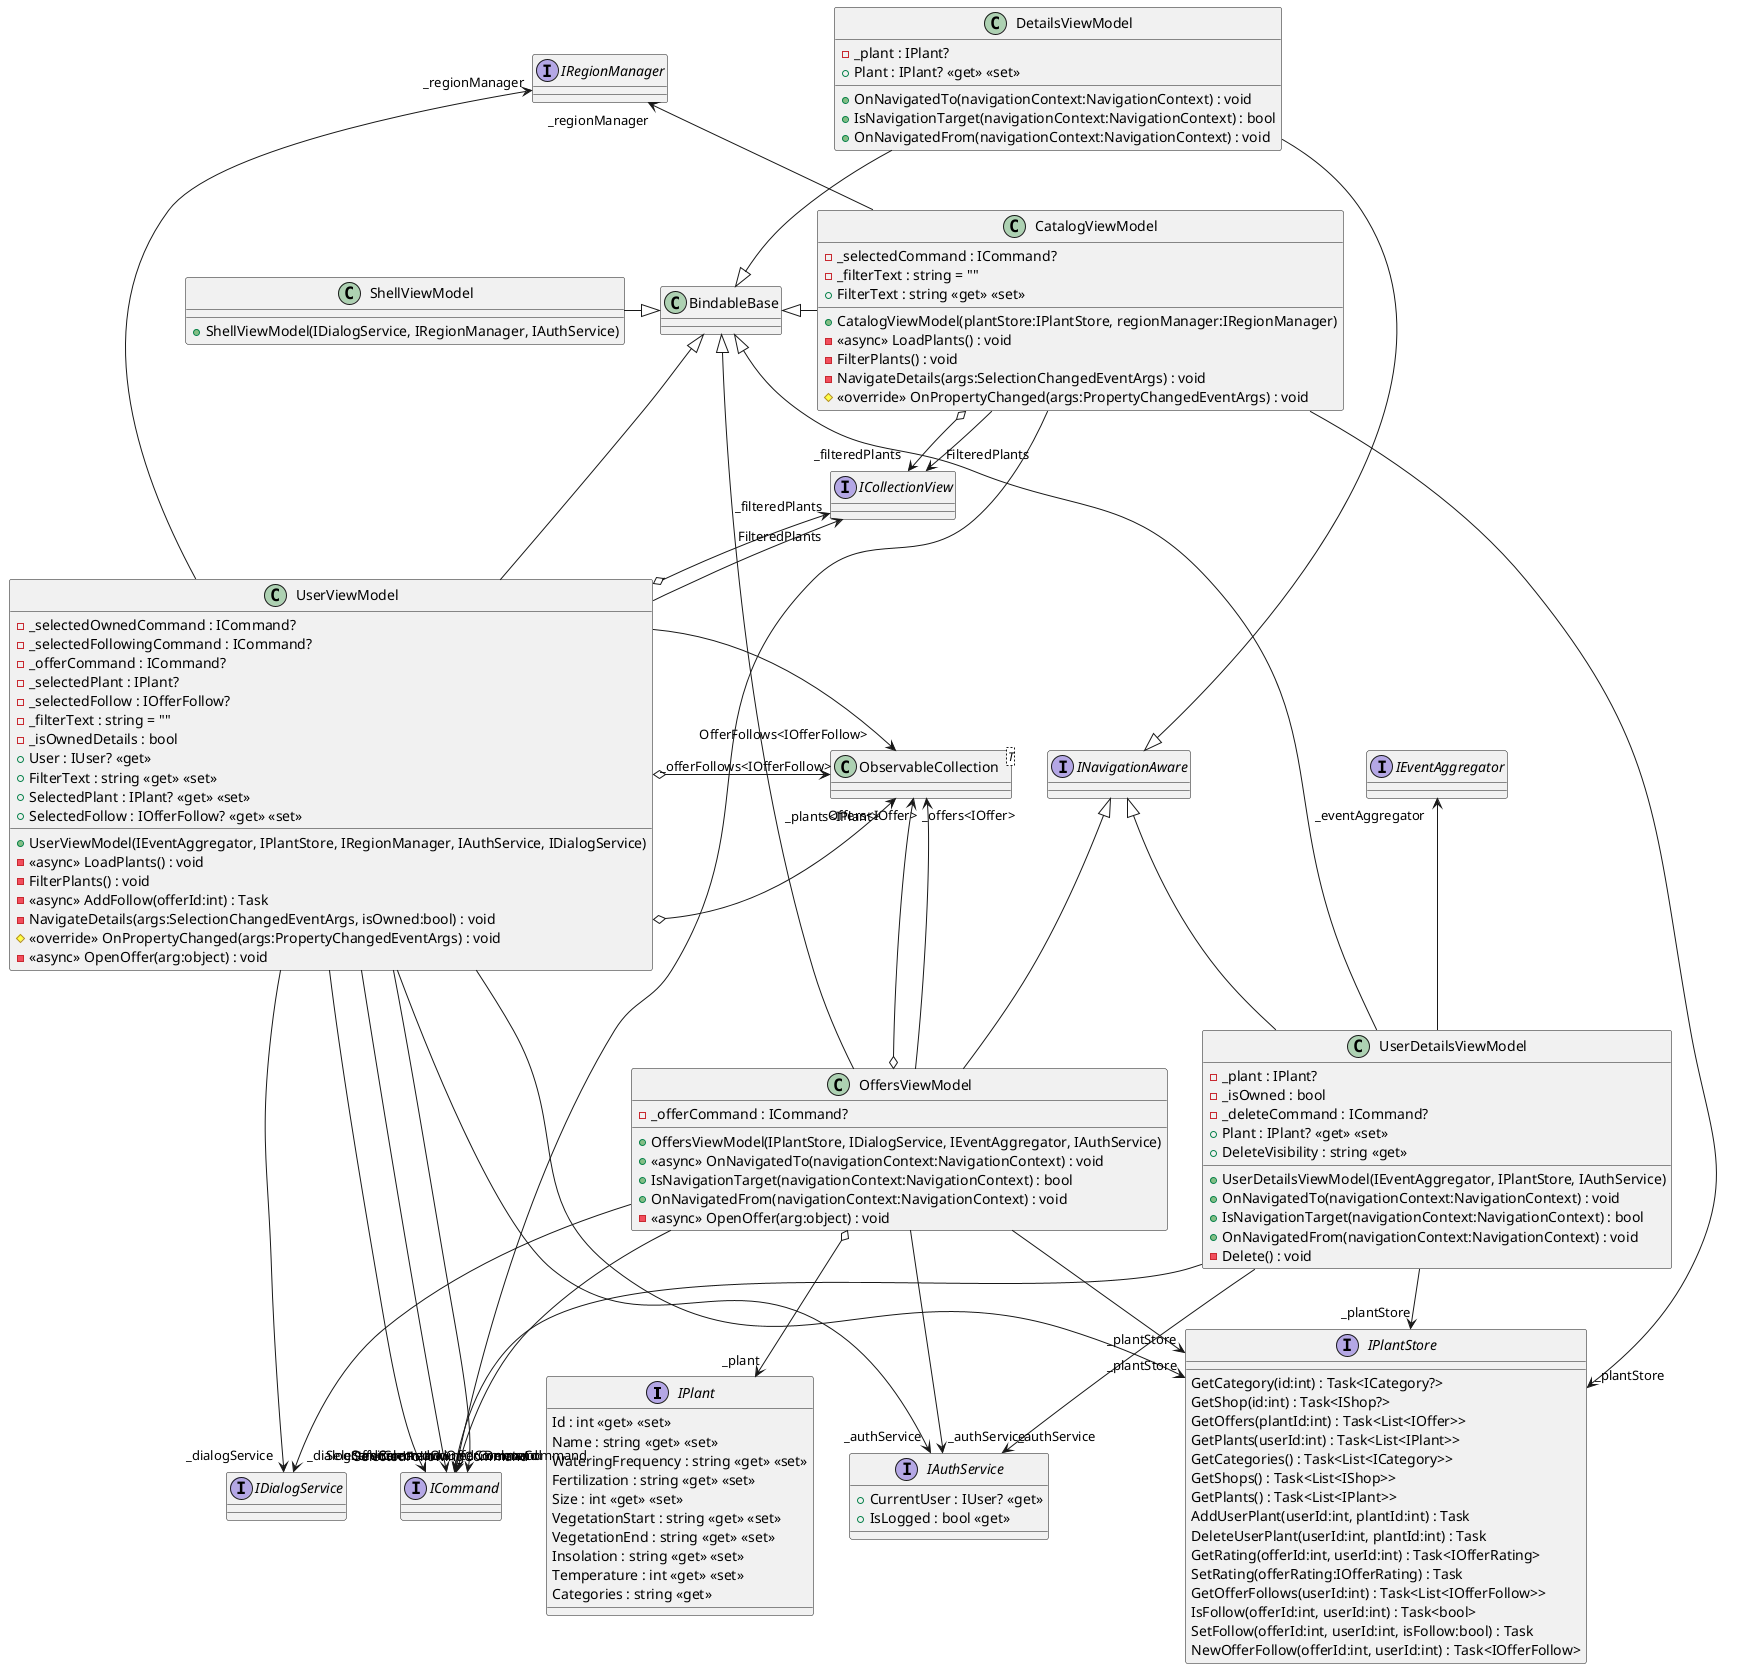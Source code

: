 @startuml
interface IPlant {
    Id : int <<get>> <<set>>
    Name : string <<get>> <<set>>
    WateringFrequency : string <<get>> <<set>>
    Fertilization : string <<get>> <<set>>
    Size : int <<get>> <<set>>
    VegetationStart : string <<get>> <<set>>
    VegetationEnd : string <<get>> <<set>>
    Insolation : string <<get>> <<set>>
    Temperature : int <<get>> <<set>>
    Categories : string <<get>>
}
interface IAuthService {
    + CurrentUser : IUser? <<get>>
    + IsLogged : bool <<get>>
}
class CatalogViewModel {
    - _selectedCommand : ICommand?
    - _filterText : string = ""
    + FilterText : string <<get>> <<set>>
    + CatalogViewModel(plantStore:IPlantStore, regionManager:IRegionManager)
    - <<async>> LoadPlants() : void
    - FilterPlants() : void
    - NavigateDetails(args:SelectionChangedEventArgs) : void
    # <<override>> OnPropertyChanged(args:PropertyChangedEventArgs) : void
}
BindableBase <|-r- CatalogViewModel
CatalogViewModel --> "_plantStore" IPlantStore
CatalogViewModel -u-> "_regionManager" IRegionManager
CatalogViewModel o-d-> "_filteredPlants" ICollectionView
CatalogViewModel -d-> "FilteredPlants" ICollectionView
CatalogViewModel --> "SelectedCommand" ICommand
class DetailsViewModel {
    - _plant : IPlant?
    + Plant : IPlant? <<get>> <<set>>
    + OnNavigatedTo(navigationContext:NavigationContext) : void
    + IsNavigationTarget(navigationContext:NavigationContext) : bool
    + OnNavigatedFrom(navigationContext:NavigationContext) : void
}
BindableBase <|-u- DetailsViewModel
INavigationAware <|-u- DetailsViewModel
class OffersViewModel {
    - _offerCommand : ICommand?
    + OffersViewModel(IPlantStore, IDialogService, IEventAggregator, IAuthService)
    + <<async>> OnNavigatedTo(navigationContext:NavigationContext) : void
    + IsNavigationTarget(navigationContext:NavigationContext) : bool
    + OnNavigatedFrom(navigationContext:NavigationContext) : void
    - <<async>> OpenOffer(arg:object) : void
}
class "ObservableCollection"<T> {
}
interface IPlantStore {
    GetCategory(id:int) : Task<ICategory?>
    GetShop(id:int) : Task<IShop?>
    GetOffers(plantId:int) : Task<List<IOffer>>
    GetPlants(userId:int) : Task<List<IPlant>>
    GetCategories() : Task<List<ICategory>>
    GetShops() : Task<List<IShop>>
    GetPlants() : Task<List<IPlant>>
    AddUserPlant(userId:int, plantId:int) : Task
    DeleteUserPlant(userId:int, plantId:int) : Task
    GetRating(offerId:int, userId:int) : Task<IOfferRating>
    SetRating(offerRating:IOfferRating) : Task
    GetOfferFollows(userId:int) : Task<List<IOfferFollow>>
    IsFollow(offerId:int, userId:int) : Task<bool>
    SetFollow(offerId:int, userId:int, isFollow:bool) : Task
    NewOfferFollow(offerId:int, userId:int) : Task<IOfferFollow>
}
BindableBase <|-- OffersViewModel
INavigationAware <|-- OffersViewModel
OffersViewModel --> "_plantStore" IPlantStore
OffersViewModel --> "_dialogService" IDialogService
OffersViewModel --> "_authService" IAuthService
OffersViewModel o-d-> "_plant" IPlant
OffersViewModel o-u-> "_offers<IOffer>" "ObservableCollection"
OffersViewModel -u-> "Offers<IOffer>" "ObservableCollection"
OffersViewModel --> "OfferCommand" ICommand
class ShellViewModel {
    + ShellViewModel(IDialogService, IRegionManager, IAuthService)
}
BindableBase <|-l- ShellViewModel
class UserDetailsViewModel {
    - _plant : IPlant?
    - _isOwned : bool
    - _deleteCommand : ICommand?
    + Plant : IPlant? <<get>> <<set>>
    + DeleteVisibility : string <<get>>
    + UserDetailsViewModel(IEventAggregator, IPlantStore, IAuthService)
    + OnNavigatedTo(navigationContext:NavigationContext) : void
    + IsNavigationTarget(navigationContext:NavigationContext) : bool
    + OnNavigatedFrom(navigationContext:NavigationContext) : void
    - Delete() : void
}
BindableBase <|-- UserDetailsViewModel
INavigationAware <|-- UserDetailsViewModel
UserDetailsViewModel -u-> "_eventAggregator" IEventAggregator
UserDetailsViewModel --> "_plantStore" IPlantStore
UserDetailsViewModel --> "_authService" IAuthService
UserDetailsViewModel --> "DeleteCommand" ICommand
class UserViewModel {
    - _selectedOwnedCommand : ICommand?
    - _selectedFollowingCommand : ICommand?
    - _offerCommand : ICommand?
    - _selectedPlant : IPlant?
    - _selectedFollow : IOfferFollow?
    - _filterText : string = ""
    - _isOwnedDetails : bool
    + User : IUser? <<get>>
    + FilterText : string <<get>> <<set>>
    + SelectedPlant : IPlant? <<get>> <<set>>
    + SelectedFollow : IOfferFollow? <<get>> <<set>>
    + UserViewModel(IEventAggregator, IPlantStore, IRegionManager, IAuthService, IDialogService)
    - <<async>> LoadPlants() : void
    - FilterPlants() : void
    - <<async>> AddFollow(offerId:int) : Task
    - NavigateDetails(args:SelectionChangedEventArgs, isOwned:bool) : void
    # <<override>> OnPropertyChanged(args:PropertyChangedEventArgs) : void
    - <<async>> OpenOffer(arg:object) : void
}
class "ObservableCollection"<T> {
}
BindableBase <|-- UserViewModel
UserViewModel --> "_plantStore" IPlantStore
UserViewModel -u-> "_regionManager" IRegionManager
UserViewModel --> "_authService" IAuthService
UserViewModel --> "_dialogService" IDialogService
UserViewModel o-> "_plants<IPlant>" "ObservableCollection"
UserViewModel o-> "_offerFollows<IOfferFollow>" "ObservableCollection"
UserViewModel o-u-> "_filteredPlants" ICollectionView
UserViewModel --> "OfferFollows<IOfferFollow>" "ObservableCollection"
UserViewModel -u-> "FilteredPlants" ICollectionView
UserViewModel --> "SelectedOwnedCommand" ICommand
UserViewModel --> "SelectedFollowingCommand" ICommand
UserViewModel --> "OfferCommand" ICommand
interface ICommand
interface IDialogService
interface IEventAggregator
interface INavigationAware
interface IRegionManager
interface ICollectionView
@enduml

